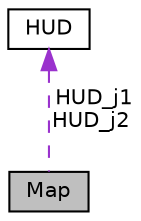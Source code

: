 digraph "Map"
{
 // LATEX_PDF_SIZE
  edge [fontname="Helvetica",fontsize="10",labelfontname="Helvetica",labelfontsize="10"];
  node [fontname="Helvetica",fontsize="10",shape=record];
  Node1 [label="Map",height=0.2,width=0.4,color="black", fillcolor="grey75", style="filled", fontcolor="black",tooltip="Classe représentant la carte du jeu."];
  Node2 -> Node1 [dir="back",color="darkorchid3",fontsize="10",style="dashed",label=" HUD_j1\nHUD_j2" ,fontname="Helvetica"];
  Node2 [label="HUD",height=0.2,width=0.4,color="black", fillcolor="white", style="filled",URL="$class_h_u_d.html",tooltip="Classe représentant l'interface utilisateur tête haute (HUD) (Head Up Display en anglais)."];
}
